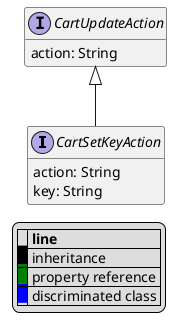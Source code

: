 @startuml

hide empty fields
hide empty methods
legend
|= |= line |
|<back:black>   </back>| inheritance |
|<back:green>   </back>| property reference |
|<back:blue>   </back>| discriminated class |
endlegend
interface CartSetKeyAction [[CartSetKeyAction.svg]] extends CartUpdateAction {
    action: String
    key: String
}
interface CartUpdateAction [[CartUpdateAction.svg]]  {
    action: String
}





@enduml
